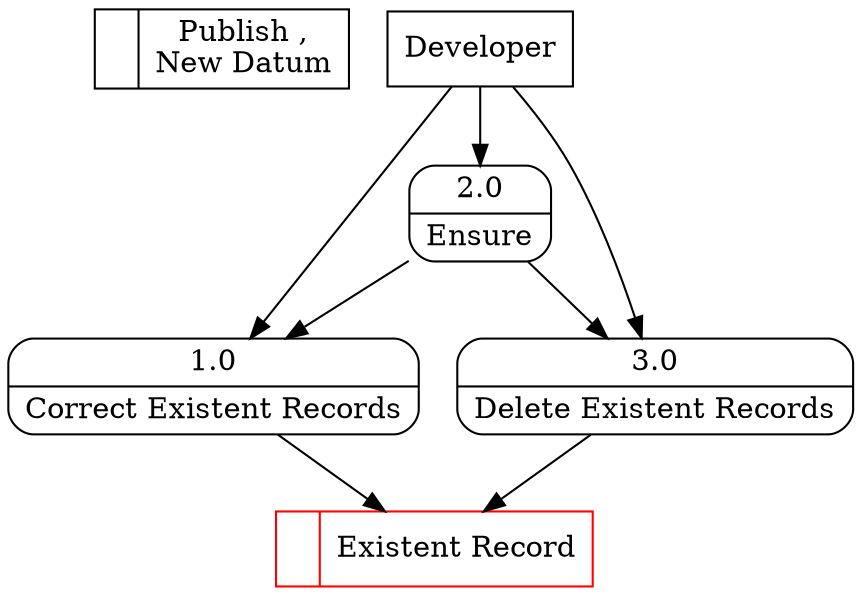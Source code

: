 digraph dfd2{ 
node[shape=record]
200 [label="<f0>  |<f1> Publish ,\nNew Datum " ];
201 [label="<f0>  |<f1> Existent Record " color=red];
202 [label="Developer" shape=box];
203 [label="{<f0> 1.0|<f1> Correct Existent Records }" shape=Mrecord];
204 [label="{<f0> 2.0|<f1> Ensure }" shape=Mrecord];
205 [label="{<f0> 3.0|<f1> Delete Existent Records }" shape=Mrecord];
202 -> 203
202 -> 204
202 -> 205
203 -> 201
204 -> 203
204 -> 205
205 -> 201
}